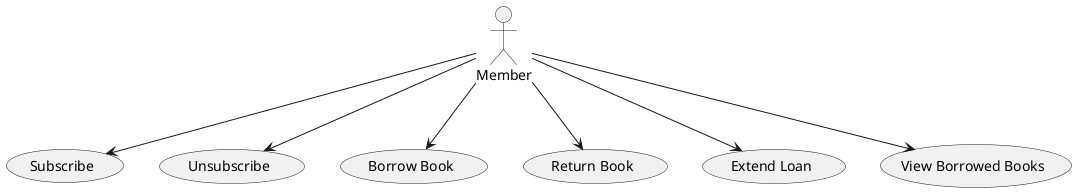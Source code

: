 @startuml
actor Member

usecase "Subscribe" as UC_Subscribe
usecase "Unsubscribe" as UC_Unsubscribe
usecase "Borrow Book" as UC_Borrow
usecase "Return Book" as UC_Return
usecase "Extend Loan" as UC_Extend
usecase "View Borrowed Books" as UC_View

Member --> UC_Subscribe
Member --> UC_Unsubscribe
Member --> UC_Borrow
Member --> UC_Return
Member --> UC_Extend
Member --> UC_View
@enduml